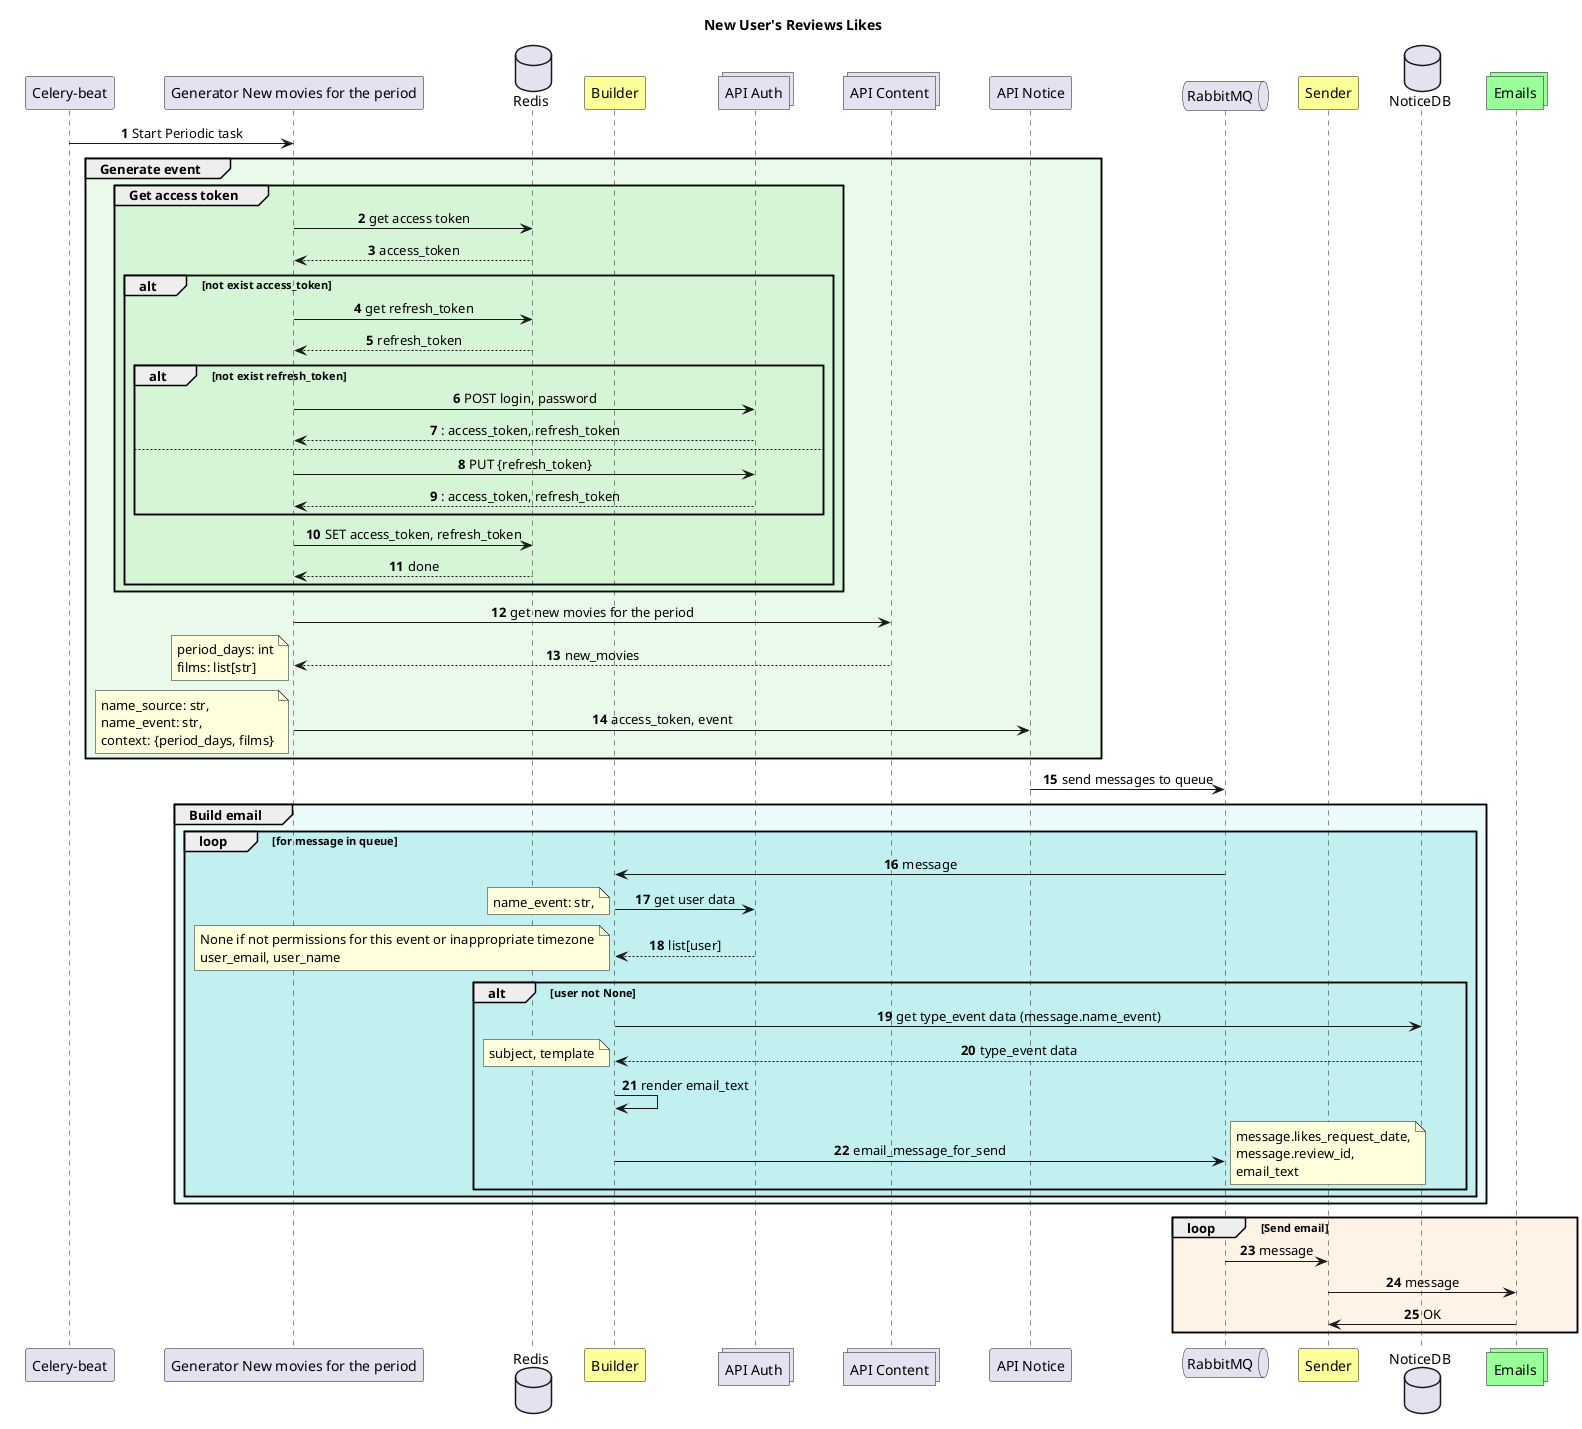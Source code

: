	@startuml
autonumber
skinparam sequence {
	ParticipantPadding 20
	MessageAlign center
}

title New User's Reviews Likes

participant "Celery-beat" as cb order 5
participant "Generator New movies for the period" as gen order 10
database Redis as redis order 15
participant Builder as b order 20 #FFFF99
collections "API Auth" as api_a order 25
collections "API Content" as api_c order 30
participant "API Notice" as api_n order 40
queue RabbitMQ as q order 45
participant Sender as s order 50 #FFFF99
database NoticeDB as db order 60
collections Emails as em order 70 #99FF99


cb -> gen: Start Periodic task

group #eafaea Generate event
group #d6f5d6 Get access token
gen -> redis: get access token
return access_token
alt not exist access_token
gen -> redis: get refresh_token
return refresh_token
alt not exist refresh_token
gen -> api_a: POST login, password
return: access_token, refresh_token
else
gen -> api_a: PUT {refresh_token}
return: access_token, refresh_token
end
gen -> redis: SET access_token, refresh_token
return done
end
end group

gen -> api_c: get new movies for the period
return new_movies
note left
    period_days: int
    films: list[str]
end note

gen -> api_n: access_token, event
note left
name_source: str,
name_event: str,
context: {period_days, films}
end note
end group

api_n -> q: send messages to queue

group #ebfafa Build email
loop #c2f0f0 for message in queue
q -> b: message
b -> api_a: get user data
note left
name_event: str,
end note
return list[user]
note left
None if not permissions for this event or inappropriate timezone
user_email, user_name
end note
alt #c2f0f0 user not None
b -> db: get type_event data (message.name_event)
return type_event data
note left
subject, template
end note
b -> b: render email_text
b -> q: email_message_for_send
note right
message.likes_request_date,
message.review_id,
email_text
end note
end alt
end loop
end group

loop #fff2e6 Send email
q -> s: message
s -> em: message
em -> s: OK
end loop



@enduml